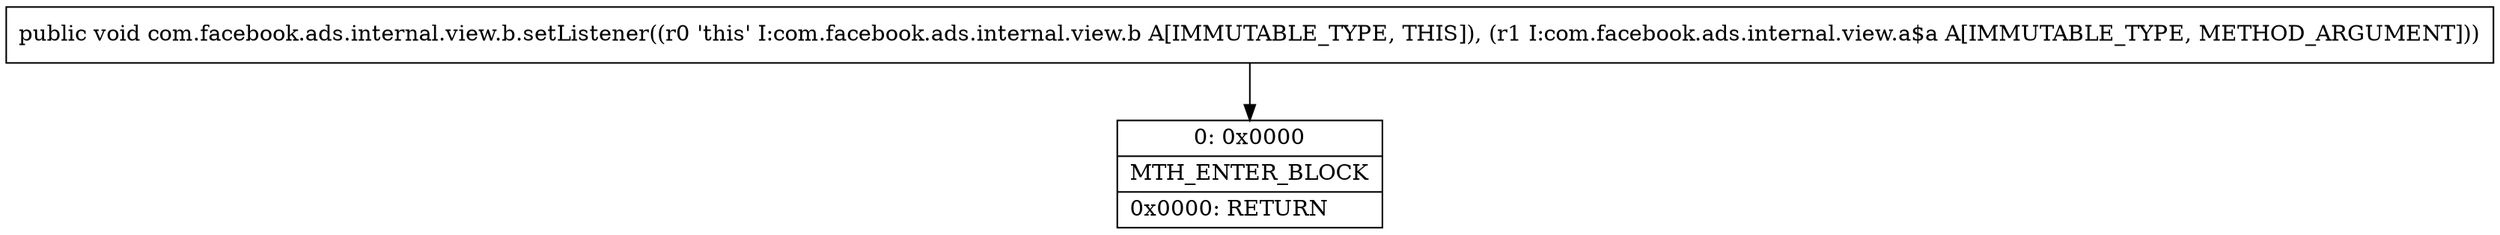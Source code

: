 digraph "CFG forcom.facebook.ads.internal.view.b.setListener(Lcom\/facebook\/ads\/internal\/view\/a$a;)V" {
Node_0 [shape=record,label="{0\:\ 0x0000|MTH_ENTER_BLOCK\l|0x0000: RETURN   \l}"];
MethodNode[shape=record,label="{public void com.facebook.ads.internal.view.b.setListener((r0 'this' I:com.facebook.ads.internal.view.b A[IMMUTABLE_TYPE, THIS]), (r1 I:com.facebook.ads.internal.view.a$a A[IMMUTABLE_TYPE, METHOD_ARGUMENT])) }"];
MethodNode -> Node_0;
}


